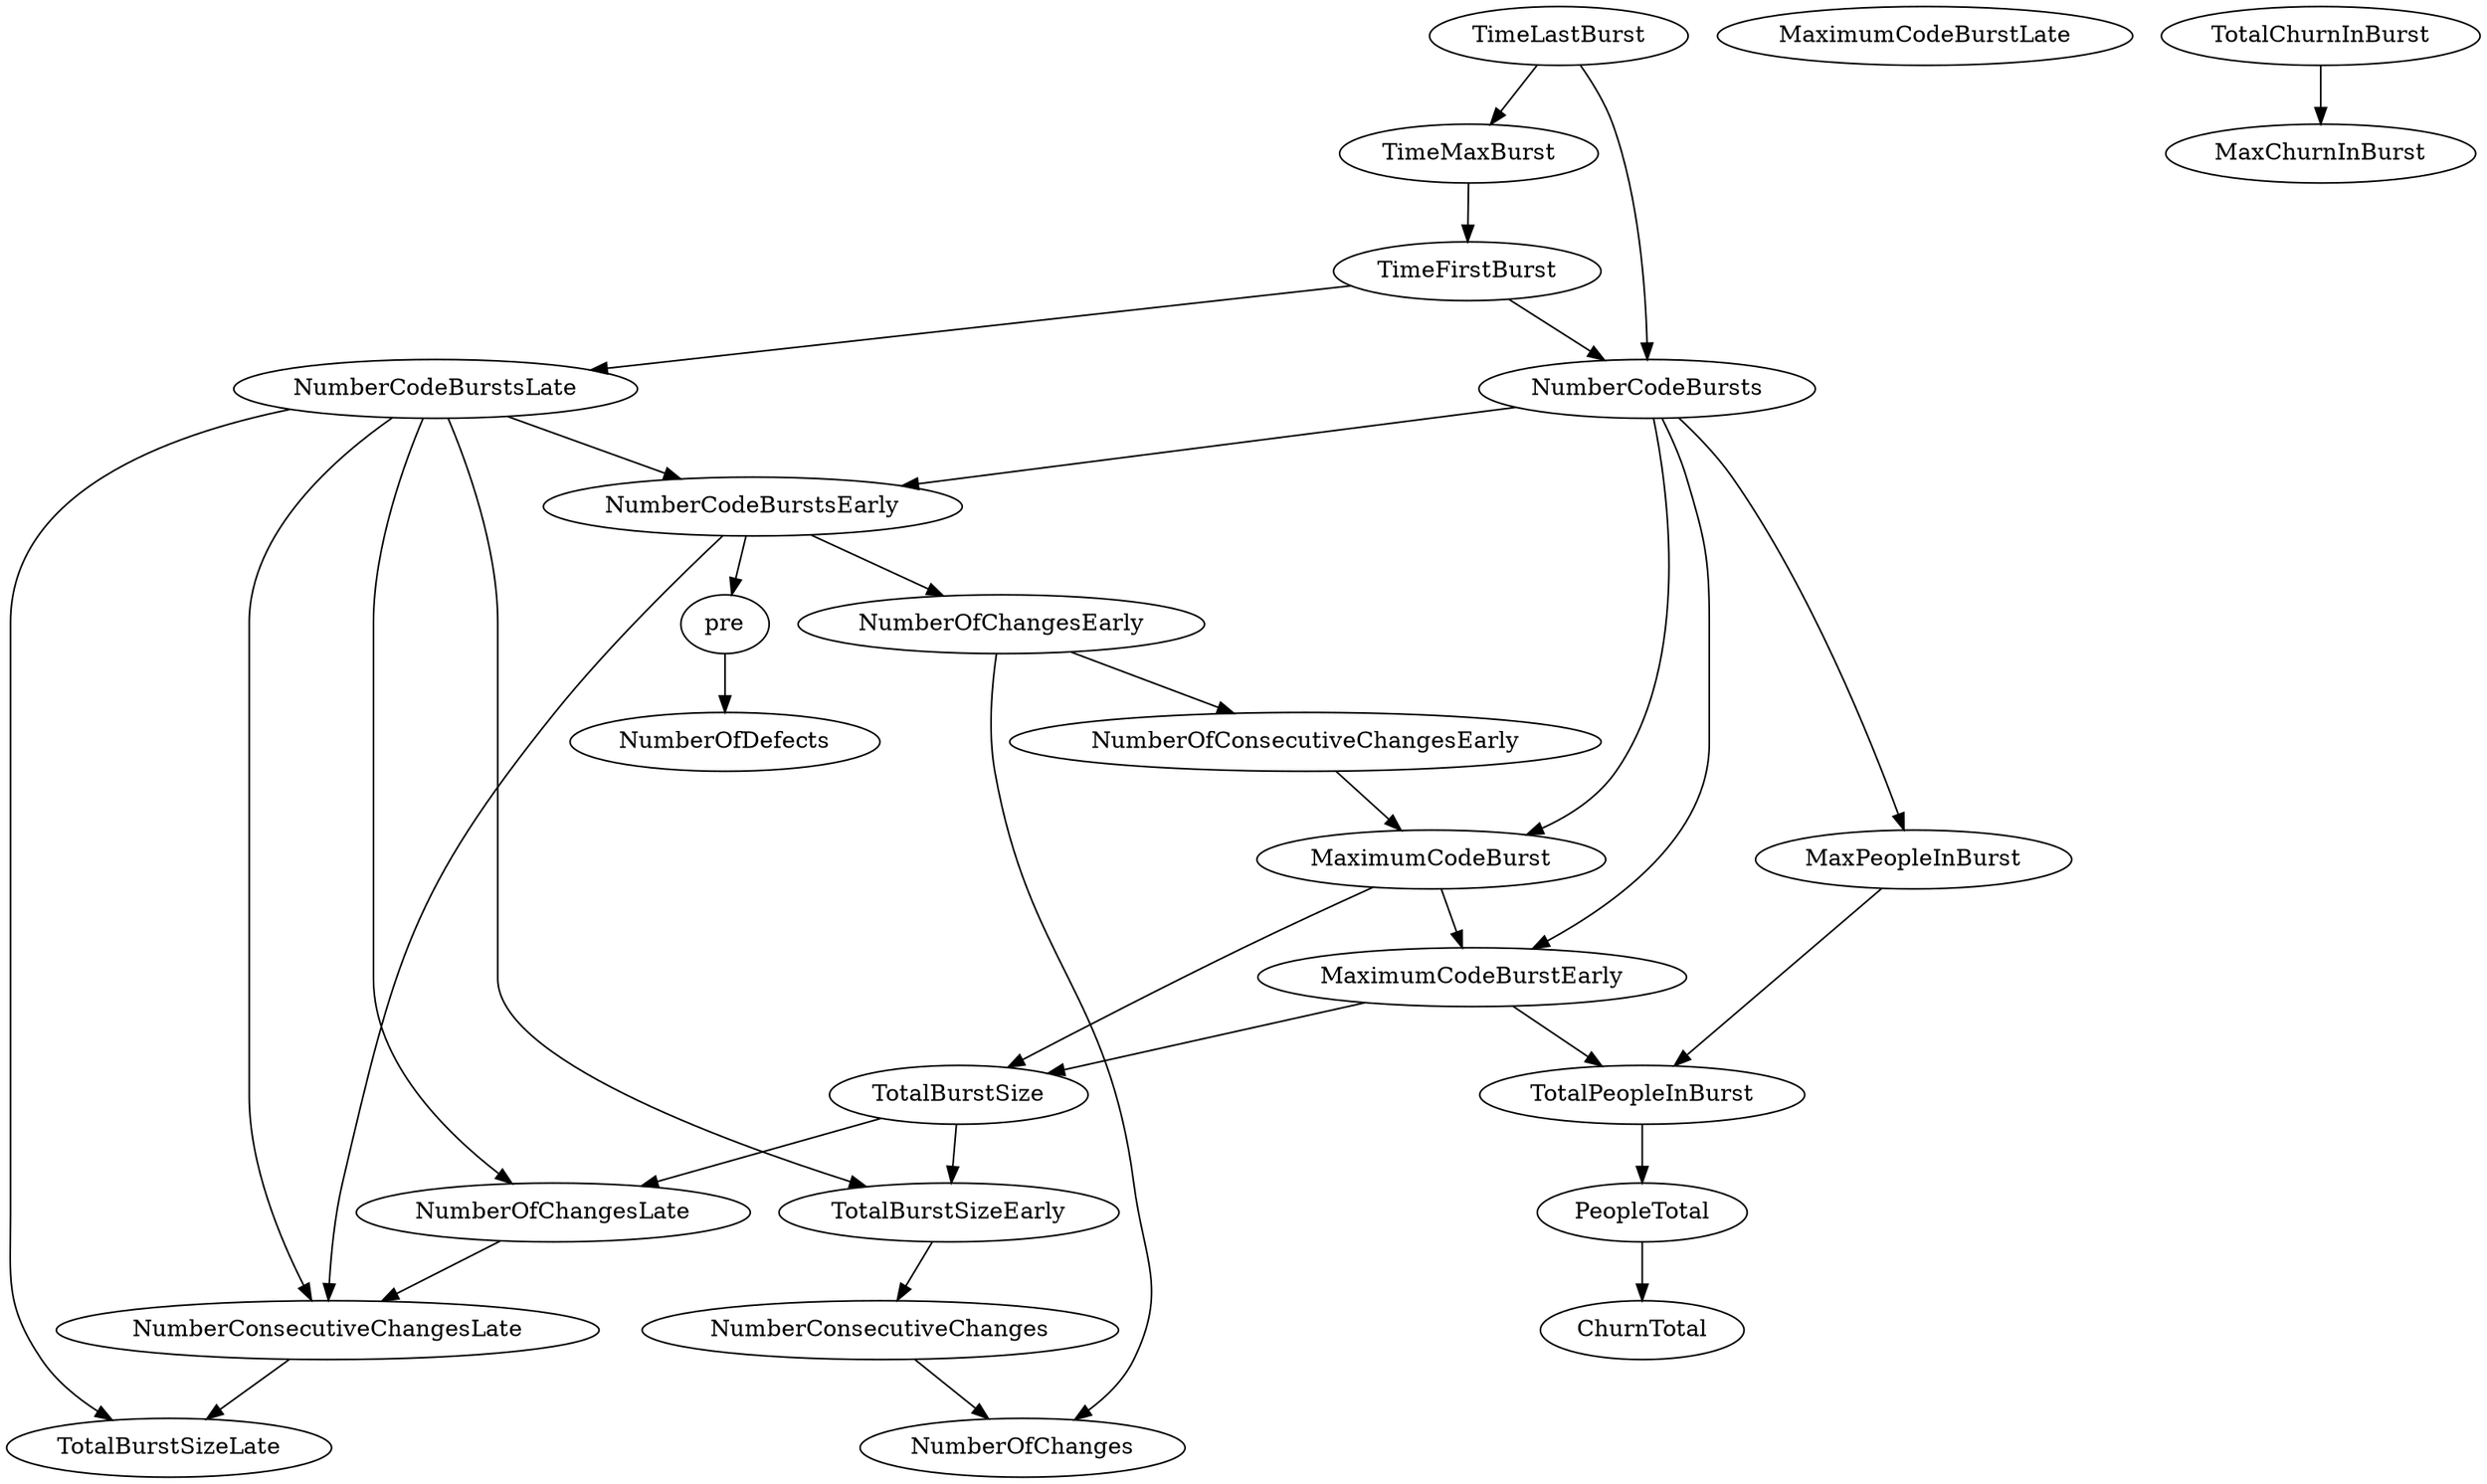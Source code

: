 digraph {
   TotalPeopleInBurst;
   MaximumCodeBurstLate;
   NumberOfChanges;
   MaxPeopleInBurst;
   TotalBurstSizeLate;
   NumberCodeBurstsLate;
   NumberOfChangesLate;
   NumberOfChangesEarly;
   MaxChurnInBurst;
   MaximumCodeBurstEarly;
   NumberCodeBurstsEarly;
   TimeFirstBurst;
   TotalChurnInBurst;
   ChurnTotal;
   MaximumCodeBurst;
   NumberOfConsecutiveChangesEarly;
   NumberConsecutiveChangesLate;
   TotalBurstSizeEarly;
   TotalBurstSize;
   TimeMaxBurst;
   NumberConsecutiveChanges;
   TimeLastBurst;
   NumberCodeBursts;
   PeopleTotal;
   pre;
   NumberOfDefects;
   TotalPeopleInBurst -> PeopleTotal;
   MaxPeopleInBurst -> TotalPeopleInBurst;
   NumberCodeBurstsLate -> TotalBurstSizeLate;
   NumberCodeBurstsLate -> NumberOfChangesLate;
   NumberCodeBurstsLate -> NumberCodeBurstsEarly;
   NumberCodeBurstsLate -> NumberConsecutiveChangesLate;
   NumberCodeBurstsLate -> TotalBurstSizeEarly;
   NumberOfChangesLate -> NumberConsecutiveChangesLate;
   NumberOfChangesEarly -> NumberOfChanges;
   NumberOfChangesEarly -> NumberOfConsecutiveChangesEarly;
   MaximumCodeBurstEarly -> TotalPeopleInBurst;
   MaximumCodeBurstEarly -> TotalBurstSize;
   NumberCodeBurstsEarly -> NumberOfChangesEarly;
   NumberCodeBurstsEarly -> NumberConsecutiveChangesLate;
   NumberCodeBurstsEarly -> pre;
   TimeFirstBurst -> NumberCodeBurstsLate;
   TimeFirstBurst -> NumberCodeBursts;
   TotalChurnInBurst -> MaxChurnInBurst;
   MaximumCodeBurst -> MaximumCodeBurstEarly;
   MaximumCodeBurst -> TotalBurstSize;
   NumberOfConsecutiveChangesEarly -> MaximumCodeBurst;
   NumberConsecutiveChangesLate -> TotalBurstSizeLate;
   TotalBurstSizeEarly -> NumberConsecutiveChanges;
   TotalBurstSize -> NumberOfChangesLate;
   TotalBurstSize -> TotalBurstSizeEarly;
   TimeMaxBurst -> TimeFirstBurst;
   NumberConsecutiveChanges -> NumberOfChanges;
   TimeLastBurst -> TimeMaxBurst;
   TimeLastBurst -> NumberCodeBursts;
   NumberCodeBursts -> MaxPeopleInBurst;
   NumberCodeBursts -> MaximumCodeBurstEarly;
   NumberCodeBursts -> NumberCodeBurstsEarly;
   NumberCodeBursts -> MaximumCodeBurst;
   PeopleTotal -> ChurnTotal;
   pre -> NumberOfDefects;
}

